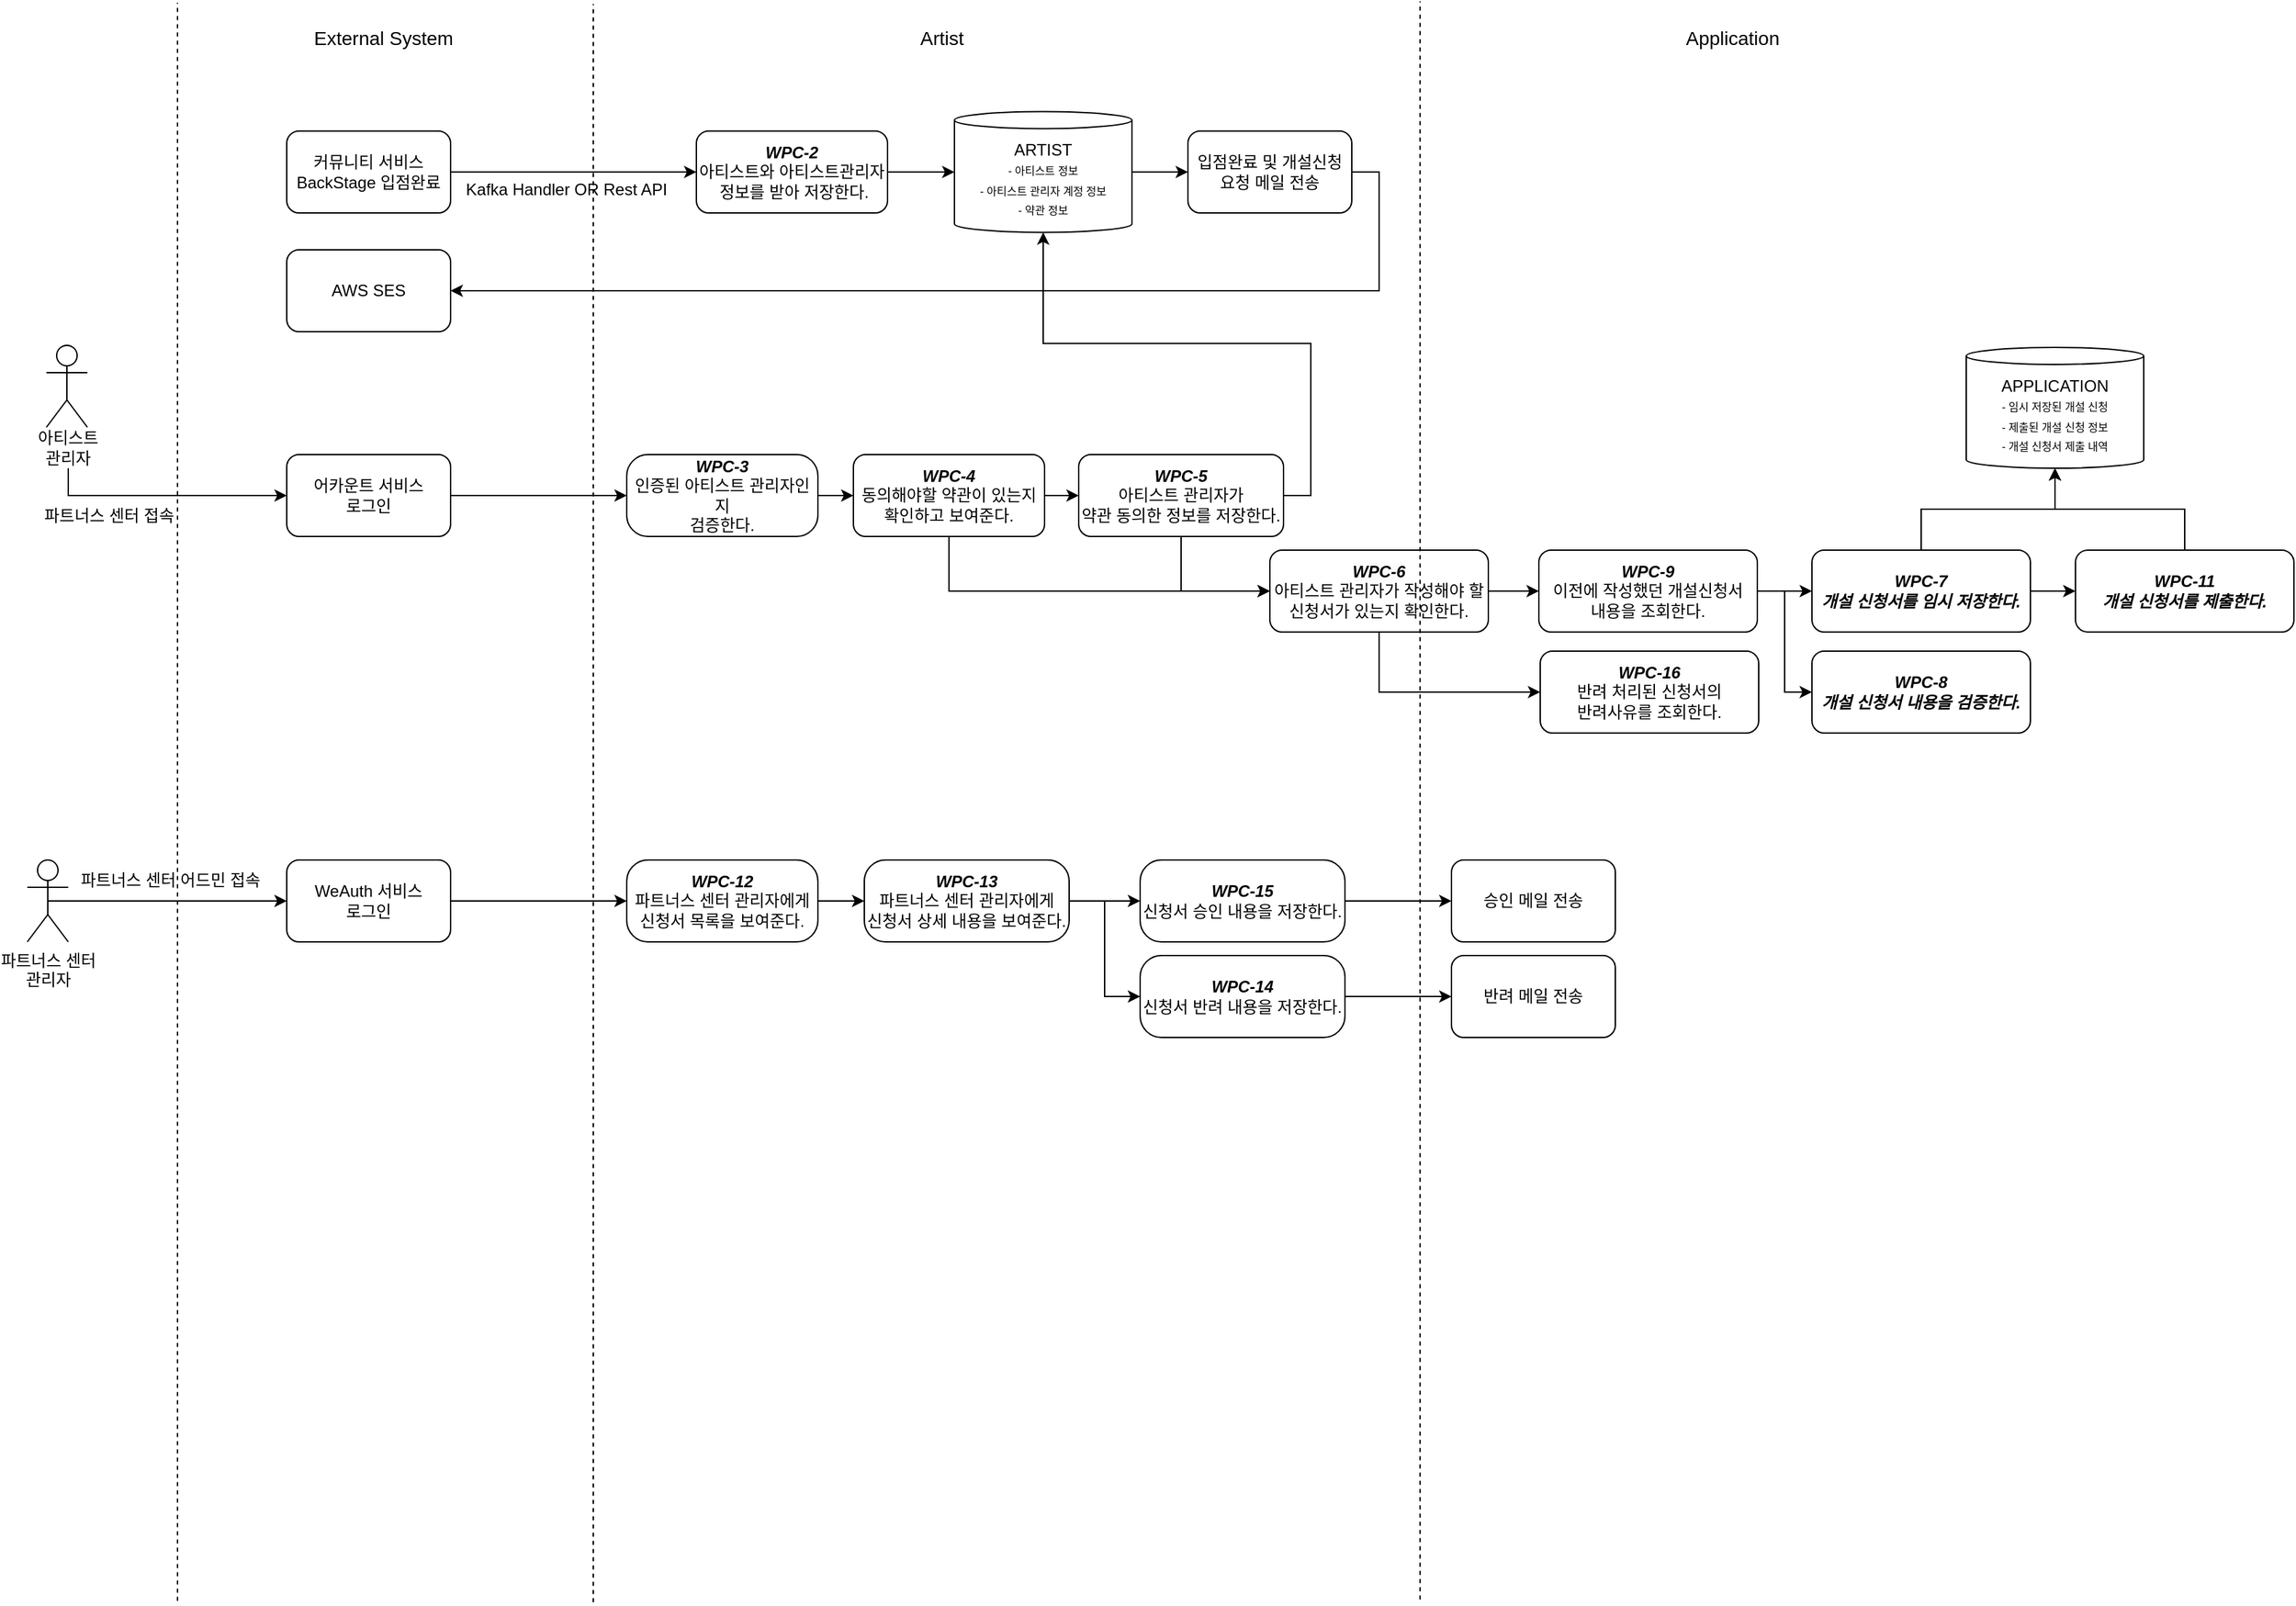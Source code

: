 <mxfile version="22.1.17" type="github">
  <diagram name="페이지-1" id="hXAO3j-nvep_ghKD2kTy">
    <mxGraphModel dx="2153" dy="2346" grid="0" gridSize="10" guides="1" tooltips="1" connect="1" arrows="1" fold="1" page="1" pageScale="1" pageWidth="827" pageHeight="1169" math="0" shadow="0">
      <root>
        <mxCell id="0" />
        <mxCell id="1" parent="0" />
        <mxCell id="qm9GTppF6VLBznNRJbST-15" style="edgeStyle=orthogonalEdgeStyle;rounded=0;orthogonalLoop=1;jettySize=auto;html=1;exitX=1;exitY=0.5;exitDx=0;exitDy=0;" edge="1" parent="1" source="qm9GTppF6VLBznNRJbST-2" target="qm9GTppF6VLBznNRJbST-16">
          <mxGeometry relative="1" as="geometry">
            <mxPoint x="540" y="123" as="targetPoint" />
          </mxGeometry>
        </mxCell>
        <mxCell id="qm9GTppF6VLBznNRJbST-2" value="&lt;b&gt;&lt;i&gt;WPC-2&lt;br&gt;&lt;/i&gt;&lt;/b&gt;아티스트와 아티스트관리자&lt;br&gt;&amp;nbsp;정보를 받아 저장한다." style="rounded=1;whiteSpace=wrap;html=1;" vertex="1" parent="1">
          <mxGeometry x="340" y="93" width="140" height="60" as="geometry" />
        </mxCell>
        <mxCell id="qm9GTppF6VLBznNRJbST-4" style="edgeStyle=orthogonalEdgeStyle;rounded=0;orthogonalLoop=1;jettySize=auto;html=1;exitX=1;exitY=0.5;exitDx=0;exitDy=0;entryX=0;entryY=0.5;entryDx=0;entryDy=0;" edge="1" parent="1" source="qm9GTppF6VLBznNRJbST-3" target="qm9GTppF6VLBznNRJbST-2">
          <mxGeometry relative="1" as="geometry" />
        </mxCell>
        <mxCell id="qm9GTppF6VLBznNRJbST-3" value="커뮤니티 서비스&lt;br&gt;BackStage 입점완료" style="rounded=1;whiteSpace=wrap;html=1;" vertex="1" parent="1">
          <mxGeometry x="40" y="93" width="120" height="60" as="geometry" />
        </mxCell>
        <mxCell id="qm9GTppF6VLBznNRJbST-5" value="Kafka Handler OR Rest API" style="text;html=1;strokeColor=none;fillColor=none;align=center;verticalAlign=middle;whiteSpace=wrap;rounded=0;" vertex="1" parent="1">
          <mxGeometry x="155" y="121" width="180" height="30" as="geometry" />
        </mxCell>
        <mxCell id="qm9GTppF6VLBznNRJbST-75" style="edgeStyle=orthogonalEdgeStyle;rounded=0;orthogonalLoop=1;jettySize=auto;html=1;exitX=1;exitY=0.5;exitDx=0;exitDy=0;entryX=1;entryY=0.5;entryDx=0;entryDy=0;" edge="1" parent="1" source="qm9GTppF6VLBznNRJbST-6" target="qm9GTppF6VLBznNRJbST-8">
          <mxGeometry relative="1" as="geometry" />
        </mxCell>
        <mxCell id="qm9GTppF6VLBznNRJbST-6" value="입점완료 및 개설신청 &lt;br&gt;요청 메일 전송" style="rounded=1;whiteSpace=wrap;html=1;" vertex="1" parent="1">
          <mxGeometry x="700" y="93" width="120" height="60" as="geometry" />
        </mxCell>
        <mxCell id="qm9GTppF6VLBznNRJbST-8" value="AWS SES" style="rounded=1;whiteSpace=wrap;html=1;" vertex="1" parent="1">
          <mxGeometry x="40" y="180" width="120" height="60" as="geometry" />
        </mxCell>
        <mxCell id="qm9GTppF6VLBznNRJbST-11" value="" style="endArrow=none;dashed=1;html=1;rounded=0;" edge="1" parent="1">
          <mxGeometry width="50" height="50" relative="1" as="geometry">
            <mxPoint x="264.5" y="1170.8" as="sourcePoint" />
            <mxPoint x="264.5" as="targetPoint" />
          </mxGeometry>
        </mxCell>
        <mxCell id="qm9GTppF6VLBznNRJbST-12" value="&lt;font style=&quot;font-size: 14px;&quot;&gt;External System&lt;/font&gt;" style="text;html=1;strokeColor=none;fillColor=none;align=center;verticalAlign=middle;whiteSpace=wrap;rounded=0;" vertex="1" parent="1">
          <mxGeometry x="26" y="10" width="170" height="30" as="geometry" />
        </mxCell>
        <mxCell id="qm9GTppF6VLBznNRJbST-13" value="&lt;font style=&quot;font-size: 14px;&quot;&gt;Artist&lt;/font&gt;" style="text;html=1;strokeColor=none;fillColor=none;align=center;verticalAlign=middle;whiteSpace=wrap;rounded=0;" vertex="1" parent="1">
          <mxGeometry x="490" y="10" width="60" height="30" as="geometry" />
        </mxCell>
        <mxCell id="qm9GTppF6VLBznNRJbST-21" style="edgeStyle=orthogonalEdgeStyle;rounded=0;orthogonalLoop=1;jettySize=auto;html=1;exitX=1;exitY=0.5;exitDx=0;exitDy=0;exitPerimeter=0;entryX=0;entryY=0.5;entryDx=0;entryDy=0;" edge="1" parent="1" source="qm9GTppF6VLBznNRJbST-16" target="qm9GTppF6VLBznNRJbST-6">
          <mxGeometry relative="1" as="geometry" />
        </mxCell>
        <mxCell id="qm9GTppF6VLBznNRJbST-16" value="ARTIST&lt;br style=&quot;border-color: var(--border-color); font-size: 8px;&quot;&gt;&lt;span style=&quot;font-size: 8px;&quot;&gt;- 아티스트 정보&lt;/span&gt;&lt;br&gt;&lt;span style=&quot;font-size: 8px;&quot;&gt;- 아티스트 관리자 계정 정보&lt;br&gt;&lt;/span&gt;&lt;span style=&quot;font-size: 8px;&quot;&gt;- 약관 정보&lt;br&gt;&lt;/span&gt;" style="shape=cylinder3;whiteSpace=wrap;html=1;boundedLbl=1;backgroundOutline=1;size=6.227;" vertex="1" parent="1">
          <mxGeometry x="529" y="78.75" width="130" height="88.5" as="geometry" />
        </mxCell>
        <mxCell id="qm9GTppF6VLBznNRJbST-25" value="" style="shape=umlActor;verticalLabelPosition=bottom;verticalAlign=top;html=1;outlineConnect=0;" vertex="1" parent="1">
          <mxGeometry x="-136" y="250" width="30" height="60" as="geometry" />
        </mxCell>
        <mxCell id="qm9GTppF6VLBznNRJbST-38" style="edgeStyle=orthogonalEdgeStyle;rounded=0;orthogonalLoop=1;jettySize=auto;html=1;exitX=1;exitY=0.5;exitDx=0;exitDy=0;entryX=0;entryY=0.5;entryDx=0;entryDy=0;" edge="1" parent="1" source="qm9GTppF6VLBznNRJbST-30" target="qm9GTppF6VLBznNRJbST-37">
          <mxGeometry relative="1" as="geometry" />
        </mxCell>
        <mxCell id="qm9GTppF6VLBznNRJbST-30" value="어카운트 서비스&lt;br&gt;로그인" style="rounded=1;whiteSpace=wrap;html=1;" vertex="1" parent="1">
          <mxGeometry x="40" y="330" width="120" height="60" as="geometry" />
        </mxCell>
        <mxCell id="qm9GTppF6VLBznNRJbST-33" style="edgeStyle=orthogonalEdgeStyle;rounded=0;orthogonalLoop=1;jettySize=auto;html=1;exitX=0.5;exitY=1;exitDx=0;exitDy=0;entryX=0;entryY=0.5;entryDx=0;entryDy=0;" edge="1" parent="1" source="qm9GTppF6VLBznNRJbST-32" target="qm9GTppF6VLBznNRJbST-30">
          <mxGeometry relative="1" as="geometry">
            <Array as="points">
              <mxPoint x="-120" y="360" />
            </Array>
          </mxGeometry>
        </mxCell>
        <mxCell id="qm9GTppF6VLBznNRJbST-32" value="아티스트&lt;br&gt;관리자" style="text;html=1;strokeColor=none;fillColor=none;align=center;verticalAlign=middle;whiteSpace=wrap;rounded=0;" vertex="1" parent="1">
          <mxGeometry x="-150" y="310" width="60" height="30" as="geometry" />
        </mxCell>
        <mxCell id="qm9GTppF6VLBznNRJbST-34" value="파트너스 센터 접속" style="text;html=1;strokeColor=none;fillColor=none;align=center;verticalAlign=middle;whiteSpace=wrap;rounded=0;" vertex="1" parent="1">
          <mxGeometry x="-170" y="360" width="160" height="30" as="geometry" />
        </mxCell>
        <mxCell id="qm9GTppF6VLBznNRJbST-35" value="" style="endArrow=none;dashed=1;html=1;rounded=0;" edge="1" parent="1">
          <mxGeometry width="50" height="50" relative="1" as="geometry">
            <mxPoint x="-40" y="1169.8" as="sourcePoint" />
            <mxPoint x="-40" y="-1" as="targetPoint" />
          </mxGeometry>
        </mxCell>
        <mxCell id="qm9GTppF6VLBznNRJbST-44" style="edgeStyle=orthogonalEdgeStyle;rounded=0;orthogonalLoop=1;jettySize=auto;html=1;exitX=1;exitY=0.5;exitDx=0;exitDy=0;entryX=0;entryY=0.5;entryDx=0;entryDy=0;" edge="1" parent="1" source="qm9GTppF6VLBznNRJbST-37" target="qm9GTppF6VLBznNRJbST-42">
          <mxGeometry relative="1" as="geometry" />
        </mxCell>
        <mxCell id="qm9GTppF6VLBznNRJbST-37" value="&lt;b&gt;&lt;i&gt;WPC-3&lt;br&gt;&lt;/i&gt;&lt;/b&gt;인증된 아티스트 관리자인지&lt;br&gt;검증한다." style="rounded=1;whiteSpace=wrap;html=1;arcSize=26;" vertex="1" parent="1">
          <mxGeometry x="289" y="330" width="140" height="60" as="geometry" />
        </mxCell>
        <mxCell id="qm9GTppF6VLBznNRJbST-47" style="edgeStyle=orthogonalEdgeStyle;rounded=0;orthogonalLoop=1;jettySize=auto;html=1;exitX=1;exitY=0.5;exitDx=0;exitDy=0;entryX=0;entryY=0.5;entryDx=0;entryDy=0;" edge="1" parent="1" source="qm9GTppF6VLBznNRJbST-42" target="qm9GTppF6VLBznNRJbST-46">
          <mxGeometry relative="1" as="geometry" />
        </mxCell>
        <mxCell id="qm9GTppF6VLBznNRJbST-62" style="edgeStyle=orthogonalEdgeStyle;rounded=0;orthogonalLoop=1;jettySize=auto;html=1;exitX=0.5;exitY=1;exitDx=0;exitDy=0;entryX=0;entryY=0.5;entryDx=0;entryDy=0;" edge="1" parent="1" source="qm9GTppF6VLBznNRJbST-42" target="qm9GTppF6VLBznNRJbST-60">
          <mxGeometry relative="1" as="geometry" />
        </mxCell>
        <mxCell id="qm9GTppF6VLBznNRJbST-42" value="&lt;b&gt;&lt;i&gt;WPC-4&lt;br&gt;&lt;/i&gt;&lt;/b&gt;동의해야할 약관이 있는지&lt;br&gt;확인하고 보여준다." style="rounded=1;whiteSpace=wrap;html=1;" vertex="1" parent="1">
          <mxGeometry x="455" y="330" width="140" height="60" as="geometry" />
        </mxCell>
        <mxCell id="qm9GTppF6VLBznNRJbST-59" style="edgeStyle=orthogonalEdgeStyle;rounded=0;orthogonalLoop=1;jettySize=auto;html=1;exitX=1;exitY=0.5;exitDx=0;exitDy=0;" edge="1" parent="1" source="qm9GTppF6VLBznNRJbST-46" target="qm9GTppF6VLBznNRJbST-16">
          <mxGeometry relative="1" as="geometry" />
        </mxCell>
        <mxCell id="qm9GTppF6VLBznNRJbST-61" style="edgeStyle=orthogonalEdgeStyle;rounded=0;orthogonalLoop=1;jettySize=auto;html=1;exitX=0.5;exitY=1;exitDx=0;exitDy=0;entryX=0;entryY=0.5;entryDx=0;entryDy=0;" edge="1" parent="1" source="qm9GTppF6VLBznNRJbST-46" target="qm9GTppF6VLBznNRJbST-60">
          <mxGeometry relative="1" as="geometry" />
        </mxCell>
        <mxCell id="qm9GTppF6VLBznNRJbST-46" value="&lt;b&gt;&lt;i&gt;WPC-5&lt;br&gt;&lt;/i&gt;&lt;/b&gt;아티스트 관리자가&lt;br&gt;약관 동의한 정보를 저장한다." style="rounded=1;whiteSpace=wrap;html=1;" vertex="1" parent="1">
          <mxGeometry x="620" y="330" width="150" height="60" as="geometry" />
        </mxCell>
        <mxCell id="qm9GTppF6VLBznNRJbST-64" style="edgeStyle=orthogonalEdgeStyle;rounded=0;orthogonalLoop=1;jettySize=auto;html=1;exitX=1;exitY=0.5;exitDx=0;exitDy=0;entryX=0;entryY=0.5;entryDx=0;entryDy=0;" edge="1" parent="1" source="qm9GTppF6VLBznNRJbST-60" target="qm9GTppF6VLBznNRJbST-63">
          <mxGeometry relative="1" as="geometry" />
        </mxCell>
        <mxCell id="qm9GTppF6VLBznNRJbST-76" style="edgeStyle=orthogonalEdgeStyle;rounded=0;orthogonalLoop=1;jettySize=auto;html=1;exitX=0.5;exitY=1;exitDx=0;exitDy=0;entryX=0;entryY=0.5;entryDx=0;entryDy=0;" edge="1" parent="1" source="qm9GTppF6VLBznNRJbST-60" target="qm9GTppF6VLBznNRJbST-77">
          <mxGeometry relative="1" as="geometry">
            <mxPoint x="830" y="530" as="targetPoint" />
          </mxGeometry>
        </mxCell>
        <mxCell id="qm9GTppF6VLBznNRJbST-60" value="&lt;b style=&quot;border-color: var(--border-color); color: rgb(0, 0, 0); font-family: Helvetica; font-size: 12px; font-style: normal; font-variant-ligatures: normal; font-variant-caps: normal; letter-spacing: normal; orphans: 2; text-align: center; text-indent: 0px; text-transform: none; widows: 2; word-spacing: 0px; -webkit-text-stroke-width: 0px; background-color: rgb(251, 251, 251); text-decoration-thickness: initial; text-decoration-style: initial; text-decoration-color: initial;&quot;&gt;&lt;i style=&quot;border-color: var(--border-color);&quot;&gt;WPC-6&lt;br&gt;&lt;/i&gt;&lt;/b&gt;아티스트 관리자가 작성해야 할&lt;br&gt;신청서가 있는지 확인한다." style="rounded=1;whiteSpace=wrap;html=1;" vertex="1" parent="1">
          <mxGeometry x="760" y="400" width="160" height="60" as="geometry" />
        </mxCell>
        <mxCell id="qm9GTppF6VLBznNRJbST-66" style="edgeStyle=orthogonalEdgeStyle;rounded=0;orthogonalLoop=1;jettySize=auto;html=1;exitX=1;exitY=0.5;exitDx=0;exitDy=0;entryX=0;entryY=0.5;entryDx=0;entryDy=0;" edge="1" parent="1" source="qm9GTppF6VLBznNRJbST-63" target="qm9GTppF6VLBznNRJbST-65">
          <mxGeometry relative="1" as="geometry" />
        </mxCell>
        <mxCell id="qm9GTppF6VLBznNRJbST-70" style="edgeStyle=orthogonalEdgeStyle;rounded=0;orthogonalLoop=1;jettySize=auto;html=1;exitX=1;exitY=0.5;exitDx=0;exitDy=0;entryX=0;entryY=0.5;entryDx=0;entryDy=0;" edge="1" parent="1" source="qm9GTppF6VLBznNRJbST-63" target="qm9GTppF6VLBznNRJbST-69">
          <mxGeometry relative="1" as="geometry" />
        </mxCell>
        <mxCell id="qm9GTppF6VLBznNRJbST-63" value="&lt;b style=&quot;border-color: var(--border-color);&quot;&gt;&lt;i style=&quot;border-color: var(--border-color);&quot;&gt;WPC-9&lt;/i&gt;&lt;/b&gt;&lt;br&gt;이전에 작성했던 개설신청서 &lt;br&gt;내용을 조회한다." style="rounded=1;whiteSpace=wrap;html=1;" vertex="1" parent="1">
          <mxGeometry x="957" y="400" width="160" height="60" as="geometry" />
        </mxCell>
        <mxCell id="qm9GTppF6VLBznNRJbST-72" style="edgeStyle=orthogonalEdgeStyle;rounded=0;orthogonalLoop=1;jettySize=auto;html=1;exitX=1;exitY=0.5;exitDx=0;exitDy=0;" edge="1" parent="1" source="qm9GTppF6VLBznNRJbST-65">
          <mxGeometry relative="1" as="geometry">
            <mxPoint x="1350" y="430" as="targetPoint" />
          </mxGeometry>
        </mxCell>
        <mxCell id="qm9GTppF6VLBznNRJbST-65" value="&lt;b&gt;&lt;i&gt;WPC-7&lt;br&gt;개설 신청서를 임시 저장한다.&lt;br&gt;&lt;/i&gt;&lt;/b&gt;" style="rounded=1;whiteSpace=wrap;html=1;" vertex="1" parent="1">
          <mxGeometry x="1157" y="400" width="160" height="60" as="geometry" />
        </mxCell>
        <mxCell id="qm9GTppF6VLBznNRJbST-67" value="APPLICATION&lt;br style=&quot;border-color: var(--border-color); font-size: 8px;&quot;&gt;&lt;span style=&quot;font-size: 8px;&quot;&gt;- 임시 저장된 개설 신청&lt;br&gt;- 제출된 개설 신청 정보&lt;br&gt;&lt;/span&gt;&lt;span style=&quot;font-size: 8px;&quot;&gt;- 개설 신청서 제출 내역&lt;br&gt;&lt;/span&gt;" style="shape=cylinder3;whiteSpace=wrap;html=1;boundedLbl=1;backgroundOutline=1;size=6.227;" vertex="1" parent="1">
          <mxGeometry x="1270" y="251.5" width="130" height="88.5" as="geometry" />
        </mxCell>
        <mxCell id="qm9GTppF6VLBznNRJbST-69" value="&lt;b&gt;&lt;i&gt;WPC-8&lt;br&gt;개설 신청서 내용을 검증한다.&lt;br&gt;&lt;/i&gt;&lt;/b&gt;" style="rounded=1;whiteSpace=wrap;html=1;" vertex="1" parent="1">
          <mxGeometry x="1157" y="474" width="160" height="60" as="geometry" />
        </mxCell>
        <mxCell id="qm9GTppF6VLBznNRJbST-71" style="edgeStyle=orthogonalEdgeStyle;rounded=0;orthogonalLoop=1;jettySize=auto;html=1;exitX=0.5;exitY=0;exitDx=0;exitDy=0;entryX=0.5;entryY=1;entryDx=0;entryDy=0;entryPerimeter=0;" edge="1" parent="1" source="qm9GTppF6VLBznNRJbST-65" target="qm9GTppF6VLBznNRJbST-67">
          <mxGeometry relative="1" as="geometry" />
        </mxCell>
        <mxCell id="qm9GTppF6VLBznNRJbST-73" value="&lt;b&gt;&lt;i&gt;WPC-11&lt;br&gt;개설 신청서를 제출한다.&lt;br&gt;&lt;/i&gt;&lt;/b&gt;" style="rounded=1;whiteSpace=wrap;html=1;" vertex="1" parent="1">
          <mxGeometry x="1350" y="400" width="160" height="60" as="geometry" />
        </mxCell>
        <mxCell id="qm9GTppF6VLBznNRJbST-74" style="edgeStyle=orthogonalEdgeStyle;rounded=0;orthogonalLoop=1;jettySize=auto;html=1;exitX=0.5;exitY=0;exitDx=0;exitDy=0;entryX=0.5;entryY=1;entryDx=0;entryDy=0;entryPerimeter=0;" edge="1" parent="1" source="qm9GTppF6VLBznNRJbST-73" target="qm9GTppF6VLBznNRJbST-67">
          <mxGeometry relative="1" as="geometry" />
        </mxCell>
        <mxCell id="qm9GTppF6VLBznNRJbST-77" value="&lt;b style=&quot;border-color: var(--border-color); color: rgb(0, 0, 0); font-family: Helvetica; font-size: 12px; font-style: normal; font-variant-ligatures: normal; font-variant-caps: normal; letter-spacing: normal; orphans: 2; text-align: center; text-indent: 0px; text-transform: none; widows: 2; word-spacing: 0px; -webkit-text-stroke-width: 0px; background-color: rgb(251, 251, 251); text-decoration-thickness: initial; text-decoration-style: initial; text-decoration-color: initial;&quot;&gt;&lt;i style=&quot;border-color: var(--border-color);&quot;&gt;WPC-16&lt;br&gt;&lt;/i&gt;&lt;/b&gt;반려 처리된 신청서의 &lt;br&gt;반려사유를 조회한다." style="rounded=1;whiteSpace=wrap;html=1;" vertex="1" parent="1">
          <mxGeometry x="958" y="474" width="160" height="60" as="geometry" />
        </mxCell>
        <mxCell id="qm9GTppF6VLBznNRJbST-81" style="edgeStyle=orthogonalEdgeStyle;rounded=0;orthogonalLoop=1;jettySize=auto;html=1;exitX=0.5;exitY=0.5;exitDx=0;exitDy=0;exitPerimeter=0;" edge="1" parent="1" source="qm9GTppF6VLBznNRJbST-78" target="qm9GTppF6VLBznNRJbST-80">
          <mxGeometry relative="1" as="geometry" />
        </mxCell>
        <mxCell id="qm9GTppF6VLBznNRJbST-78" value="파트너스 센터&lt;br&gt;관리자" style="shape=umlActor;verticalLabelPosition=bottom;verticalAlign=top;html=1;outlineConnect=0;" vertex="1" parent="1">
          <mxGeometry x="-150" y="627" width="30" height="60" as="geometry" />
        </mxCell>
        <mxCell id="qm9GTppF6VLBznNRJbST-85" style="edgeStyle=orthogonalEdgeStyle;rounded=0;orthogonalLoop=1;jettySize=auto;html=1;exitX=1;exitY=0.5;exitDx=0;exitDy=0;entryX=0;entryY=0.5;entryDx=0;entryDy=0;" edge="1" parent="1" source="qm9GTppF6VLBznNRJbST-80" target="qm9GTppF6VLBznNRJbST-84">
          <mxGeometry relative="1" as="geometry" />
        </mxCell>
        <mxCell id="qm9GTppF6VLBznNRJbST-80" value="WeAuth 서비스&lt;br&gt;로그인" style="rounded=1;whiteSpace=wrap;html=1;" vertex="1" parent="1">
          <mxGeometry x="40" y="627" width="120" height="60" as="geometry" />
        </mxCell>
        <mxCell id="qm9GTppF6VLBznNRJbST-82" value="파트너스 센터 어드민 접속" style="text;html=1;strokeColor=none;fillColor=none;align=center;verticalAlign=middle;whiteSpace=wrap;rounded=0;" vertex="1" parent="1">
          <mxGeometry x="-125" y="627" width="160" height="30" as="geometry" />
        </mxCell>
        <mxCell id="qm9GTppF6VLBznNRJbST-92" style="edgeStyle=orthogonalEdgeStyle;rounded=0;orthogonalLoop=1;jettySize=auto;html=1;exitX=1;exitY=0.5;exitDx=0;exitDy=0;" edge="1" parent="1" source="qm9GTppF6VLBznNRJbST-84" target="qm9GTppF6VLBznNRJbST-86">
          <mxGeometry relative="1" as="geometry" />
        </mxCell>
        <mxCell id="qm9GTppF6VLBznNRJbST-84" value="&lt;b&gt;&lt;i&gt;WPC-12&lt;br&gt;&lt;/i&gt;&lt;/b&gt;파트너스 센터 관리자에게 &lt;br&gt;신청서 목록을 보여준다." style="rounded=1;whiteSpace=wrap;html=1;arcSize=26;" vertex="1" parent="1">
          <mxGeometry x="289" y="627" width="140" height="60" as="geometry" />
        </mxCell>
        <mxCell id="qm9GTppF6VLBznNRJbST-89" style="edgeStyle=orthogonalEdgeStyle;rounded=0;orthogonalLoop=1;jettySize=auto;html=1;exitX=1;exitY=0.5;exitDx=0;exitDy=0;entryX=0;entryY=0.5;entryDx=0;entryDy=0;" edge="1" parent="1" source="qm9GTppF6VLBznNRJbST-86" target="qm9GTppF6VLBznNRJbST-88">
          <mxGeometry relative="1" as="geometry" />
        </mxCell>
        <mxCell id="qm9GTppF6VLBznNRJbST-91" style="edgeStyle=orthogonalEdgeStyle;rounded=0;orthogonalLoop=1;jettySize=auto;html=1;exitX=1;exitY=0.5;exitDx=0;exitDy=0;entryX=0;entryY=0.5;entryDx=0;entryDy=0;" edge="1" parent="1" source="qm9GTppF6VLBznNRJbST-86" target="qm9GTppF6VLBznNRJbST-90">
          <mxGeometry relative="1" as="geometry" />
        </mxCell>
        <mxCell id="qm9GTppF6VLBznNRJbST-86" value="&lt;b&gt;&lt;i&gt;WPC-13&lt;br&gt;&lt;/i&gt;&lt;/b&gt;파트너스 센터 관리자에게 &lt;br&gt;신청서 상세 내용을 보여준다." style="rounded=1;whiteSpace=wrap;html=1;arcSize=26;" vertex="1" parent="1">
          <mxGeometry x="463" y="627" width="150" height="60" as="geometry" />
        </mxCell>
        <mxCell id="qm9GTppF6VLBznNRJbST-96" style="edgeStyle=orthogonalEdgeStyle;rounded=0;orthogonalLoop=1;jettySize=auto;html=1;exitX=1;exitY=0.5;exitDx=0;exitDy=0;entryX=0;entryY=0.5;entryDx=0;entryDy=0;" edge="1" parent="1" source="qm9GTppF6VLBznNRJbST-88" target="qm9GTppF6VLBznNRJbST-95">
          <mxGeometry relative="1" as="geometry" />
        </mxCell>
        <mxCell id="qm9GTppF6VLBznNRJbST-88" value="&lt;b&gt;&lt;i&gt;WPC-15&lt;br&gt;&lt;/i&gt;&lt;/b&gt;신청서 승인 내용을 저장한다." style="rounded=1;whiteSpace=wrap;html=1;arcSize=26;" vertex="1" parent="1">
          <mxGeometry x="665" y="627" width="150" height="60" as="geometry" />
        </mxCell>
        <mxCell id="qm9GTppF6VLBznNRJbST-98" style="edgeStyle=orthogonalEdgeStyle;rounded=0;orthogonalLoop=1;jettySize=auto;html=1;exitX=1;exitY=0.5;exitDx=0;exitDy=0;" edge="1" parent="1" source="qm9GTppF6VLBznNRJbST-90" target="qm9GTppF6VLBznNRJbST-97">
          <mxGeometry relative="1" as="geometry" />
        </mxCell>
        <mxCell id="qm9GTppF6VLBznNRJbST-90" value="&lt;b&gt;&lt;i&gt;WPC-14&lt;br&gt;&lt;/i&gt;&lt;/b&gt;신청서 반려 내용을 저장한다." style="rounded=1;whiteSpace=wrap;html=1;arcSize=26;" vertex="1" parent="1">
          <mxGeometry x="665" y="697" width="150" height="60" as="geometry" />
        </mxCell>
        <mxCell id="qm9GTppF6VLBznNRJbST-93" value="" style="endArrow=none;dashed=1;html=1;rounded=0;" edge="1" parent="1">
          <mxGeometry width="50" height="50" relative="1" as="geometry">
            <mxPoint x="870" y="1168.8" as="sourcePoint" />
            <mxPoint x="870" y="-2" as="targetPoint" />
          </mxGeometry>
        </mxCell>
        <mxCell id="qm9GTppF6VLBznNRJbST-94" value="&lt;span style=&quot;font-size: 14px;&quot;&gt;Application&lt;/span&gt;" style="text;html=1;strokeColor=none;fillColor=none;align=center;verticalAlign=middle;whiteSpace=wrap;rounded=0;" vertex="1" parent="1">
          <mxGeometry x="1058" y="10" width="82" height="30" as="geometry" />
        </mxCell>
        <mxCell id="qm9GTppF6VLBznNRJbST-95" value="승인 메일 전송" style="rounded=1;whiteSpace=wrap;html=1;" vertex="1" parent="1">
          <mxGeometry x="893" y="627" width="120" height="60" as="geometry" />
        </mxCell>
        <mxCell id="qm9GTppF6VLBznNRJbST-97" value="반려 메일 전송" style="rounded=1;whiteSpace=wrap;html=1;" vertex="1" parent="1">
          <mxGeometry x="893" y="697" width="120" height="60" as="geometry" />
        </mxCell>
      </root>
    </mxGraphModel>
  </diagram>
</mxfile>
